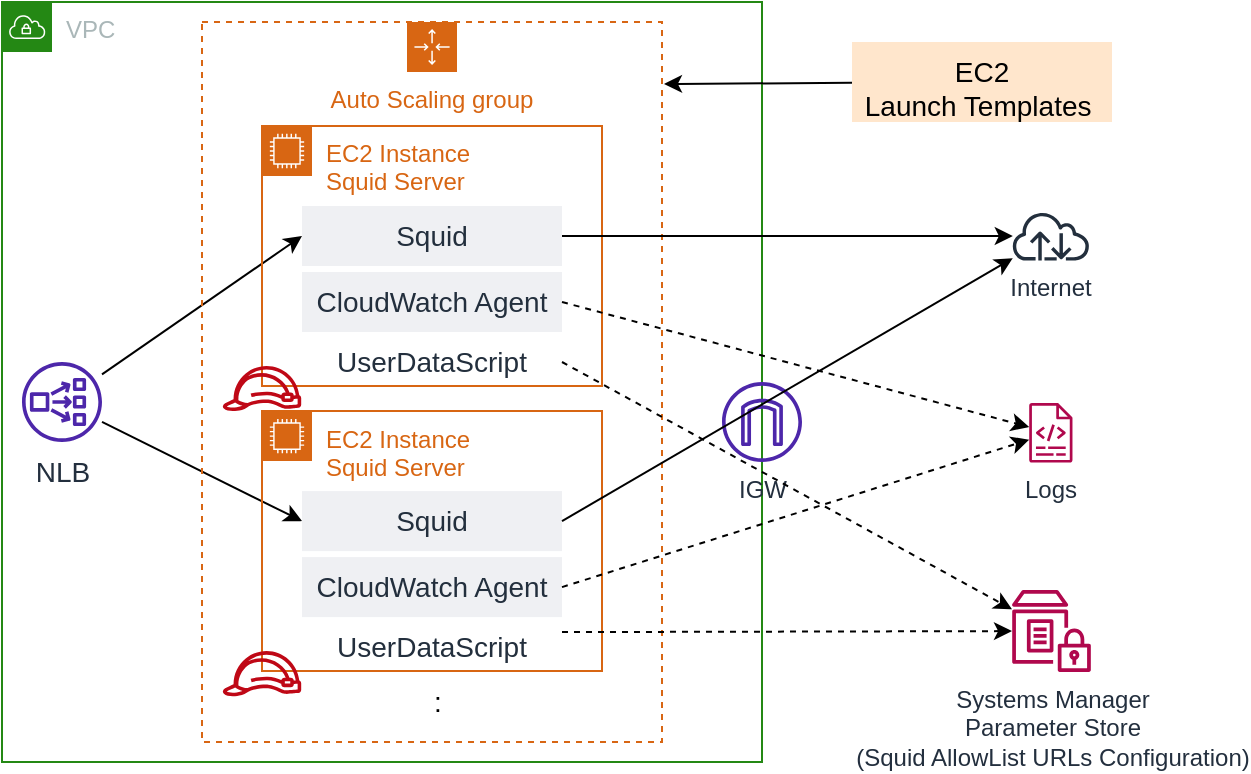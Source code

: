<mxfile version="16.5.1" type="device"><diagram id="MidJnTcosVVQllwFV5NE" name="ページ1"><mxGraphModel dx="652" dy="500" grid="1" gridSize="10" guides="1" tooltips="1" connect="1" arrows="1" fold="1" page="1" pageScale="1" pageWidth="827" pageHeight="1169" math="0" shadow="0"><root><mxCell id="0"/><mxCell id="1" parent="0"/><mxCell id="piwzZ5sQurk-ZIneA9sM-27" value="VPC" style="points=[[0,0],[0.25,0],[0.5,0],[0.75,0],[1,0],[1,0.25],[1,0.5],[1,0.75],[1,1],[0.75,1],[0.5,1],[0.25,1],[0,1],[0,0.75],[0,0.5],[0,0.25]];outlineConnect=0;gradientColor=none;html=1;whiteSpace=wrap;fontSize=12;fontStyle=0;container=1;pointerEvents=0;collapsible=0;recursiveResize=0;shape=mxgraph.aws4.group;grIcon=mxgraph.aws4.group_vpc;strokeColor=#248814;fillColor=none;verticalAlign=top;align=left;spacingLeft=30;fontColor=#AAB7B8;dashed=0;" vertex="1" parent="1"><mxGeometry x="170" y="50" width="380" height="380" as="geometry"/></mxCell><mxCell id="piwzZ5sQurk-ZIneA9sM-26" value="IGW&lt;br&gt;" style="sketch=0;outlineConnect=0;fontColor=#232F3E;gradientColor=none;fillColor=#4D27AA;strokeColor=none;dashed=0;verticalLabelPosition=bottom;verticalAlign=top;align=center;html=1;fontSize=12;fontStyle=0;aspect=fixed;pointerEvents=1;shape=mxgraph.aws4.internet_gateway;" vertex="1" parent="piwzZ5sQurk-ZIneA9sM-27"><mxGeometry x="360" y="190" width="40" height="40" as="geometry"/></mxCell><mxCell id="piwzZ5sQurk-ZIneA9sM-1" value="&lt;font style=&quot;font-size: 14px&quot;&gt;NLB&lt;/font&gt;" style="sketch=0;outlineConnect=0;fontColor=#232F3E;gradientColor=none;fillColor=#4D27AA;strokeColor=none;dashed=0;verticalLabelPosition=bottom;verticalAlign=top;align=center;html=1;fontSize=12;fontStyle=0;aspect=fixed;pointerEvents=1;shape=mxgraph.aws4.network_load_balancer;" vertex="1" parent="piwzZ5sQurk-ZIneA9sM-27"><mxGeometry x="10" y="180" width="40" height="40" as="geometry"/></mxCell><mxCell id="piwzZ5sQurk-ZIneA9sM-20" style="edgeStyle=none;rounded=0;orthogonalLoop=1;jettySize=auto;html=1;entryX=0;entryY=0.5;entryDx=0;entryDy=0;fontSize=14;" edge="1" parent="1" source="piwzZ5sQurk-ZIneA9sM-1" target="piwzZ5sQurk-ZIneA9sM-5"><mxGeometry relative="1" as="geometry"/></mxCell><mxCell id="piwzZ5sQurk-ZIneA9sM-21" style="edgeStyle=none;rounded=0;orthogonalLoop=1;jettySize=auto;html=1;entryX=0;entryY=0.5;entryDx=0;entryDy=0;fontSize=14;" edge="1" parent="1" source="piwzZ5sQurk-ZIneA9sM-1" target="piwzZ5sQurk-ZIneA9sM-43"><mxGeometry relative="1" as="geometry"><mxPoint x="320" y="280" as="targetPoint"/></mxGeometry></mxCell><mxCell id="piwzZ5sQurk-ZIneA9sM-4" value="EC2 Instance&lt;br&gt;Squid Server" style="points=[[0,0],[0.25,0],[0.5,0],[0.75,0],[1,0],[1,0.25],[1,0.5],[1,0.75],[1,1],[0.75,1],[0.5,1],[0.25,1],[0,1],[0,0.75],[0,0.5],[0,0.25]];outlineConnect=0;gradientColor=none;html=1;whiteSpace=wrap;fontSize=12;fontStyle=0;container=1;pointerEvents=0;collapsible=0;recursiveResize=0;shape=mxgraph.aws4.group;grIcon=mxgraph.aws4.group_ec2_instance_contents;strokeColor=#D86613;fillColor=none;verticalAlign=top;align=left;spacingLeft=30;fontColor=#D86613;dashed=0;" vertex="1" parent="1"><mxGeometry x="300" y="112" width="170" height="130" as="geometry"/></mxCell><mxCell id="piwzZ5sQurk-ZIneA9sM-10" value="Auto Scaling group" style="points=[[0,0],[0.25,0],[0.5,0],[0.75,0],[1,0],[1,0.25],[1,0.5],[1,0.75],[1,1],[0.75,1],[0.5,1],[0.25,1],[0,1],[0,0.75],[0,0.5],[0,0.25]];outlineConnect=0;gradientColor=none;html=1;whiteSpace=wrap;fontSize=12;fontStyle=0;container=1;pointerEvents=0;collapsible=0;recursiveResize=0;shape=mxgraph.aws4.groupCenter;grIcon=mxgraph.aws4.group_auto_scaling_group;grStroke=1;strokeColor=#D86613;fillColor=none;verticalAlign=top;align=center;fontColor=#D86613;dashed=1;spacingTop=25;" vertex="1" parent="1"><mxGeometry x="270" y="60" width="230" height="360" as="geometry"/></mxCell><mxCell id="piwzZ5sQurk-ZIneA9sM-5" value="Squid" style="fillColor=#EFF0F3;strokeColor=none;dashed=0;verticalAlign=top;fontStyle=0;fontColor=#232F3D;fontSize=14;" vertex="1" parent="piwzZ5sQurk-ZIneA9sM-10"><mxGeometry x="50" y="92" width="130" height="30" as="geometry"/></mxCell><mxCell id="piwzZ5sQurk-ZIneA9sM-40" value="CloudWatch Agent" style="fillColor=#EFF0F3;strokeColor=none;dashed=0;verticalAlign=top;fontStyle=0;fontColor=#232F3D;fontSize=14;" vertex="1" parent="piwzZ5sQurk-ZIneA9sM-10"><mxGeometry x="50" y="125" width="130" height="30" as="geometry"/></mxCell><mxCell id="piwzZ5sQurk-ZIneA9sM-32" value="" style="sketch=0;outlineConnect=0;fontColor=#232F3E;gradientColor=none;fillColor=#BF0816;strokeColor=none;dashed=0;verticalLabelPosition=bottom;verticalAlign=top;align=center;html=1;fontSize=12;fontStyle=0;aspect=fixed;pointerEvents=1;shape=mxgraph.aws4.role;" vertex="1" parent="piwzZ5sQurk-ZIneA9sM-10"><mxGeometry x="10" y="172" width="40" height="22.56" as="geometry"/></mxCell><mxCell id="piwzZ5sQurk-ZIneA9sM-41" value="UserDataScript" style="fillColor=none;strokeColor=none;dashed=0;verticalAlign=top;fontStyle=0;fontColor=#232F3D;fontSize=14;" vertex="1" parent="piwzZ5sQurk-ZIneA9sM-10"><mxGeometry x="50" y="155" width="130" height="30" as="geometry"/></mxCell><mxCell id="piwzZ5sQurk-ZIneA9sM-42" value="EC2 Instance&lt;br&gt;Squid Server" style="points=[[0,0],[0.25,0],[0.5,0],[0.75,0],[1,0],[1,0.25],[1,0.5],[1,0.75],[1,1],[0.75,1],[0.5,1],[0.25,1],[0,1],[0,0.75],[0,0.5],[0,0.25]];outlineConnect=0;gradientColor=none;html=1;whiteSpace=wrap;fontSize=12;fontStyle=0;container=1;pointerEvents=0;collapsible=0;recursiveResize=0;shape=mxgraph.aws4.group;grIcon=mxgraph.aws4.group_ec2_instance_contents;strokeColor=#D86613;fillColor=none;verticalAlign=top;align=left;spacingLeft=30;fontColor=#D86613;dashed=0;" vertex="1" parent="piwzZ5sQurk-ZIneA9sM-10"><mxGeometry x="30" y="194.56" width="170" height="130" as="geometry"/></mxCell><mxCell id="piwzZ5sQurk-ZIneA9sM-43" value="Squid" style="fillColor=#EFF0F3;strokeColor=none;dashed=0;verticalAlign=top;fontStyle=0;fontColor=#232F3D;fontSize=14;" vertex="1" parent="piwzZ5sQurk-ZIneA9sM-10"><mxGeometry x="50" y="234.56" width="130" height="30" as="geometry"/></mxCell><mxCell id="piwzZ5sQurk-ZIneA9sM-44" value="CloudWatch Agent" style="fillColor=#EFF0F3;strokeColor=none;dashed=0;verticalAlign=top;fontStyle=0;fontColor=#232F3D;fontSize=14;" vertex="1" parent="piwzZ5sQurk-ZIneA9sM-10"><mxGeometry x="50" y="267.56" width="130" height="30" as="geometry"/></mxCell><mxCell id="piwzZ5sQurk-ZIneA9sM-45" value="" style="sketch=0;outlineConnect=0;fontColor=#232F3E;gradientColor=none;fillColor=#BF0816;strokeColor=none;dashed=0;verticalLabelPosition=bottom;verticalAlign=top;align=center;html=1;fontSize=12;fontStyle=0;aspect=fixed;pointerEvents=1;shape=mxgraph.aws4.role;" vertex="1" parent="piwzZ5sQurk-ZIneA9sM-10"><mxGeometry x="10" y="314.56" width="40" height="22.56" as="geometry"/></mxCell><mxCell id="piwzZ5sQurk-ZIneA9sM-46" value="UserDataScript" style="fillColor=none;strokeColor=none;dashed=0;verticalAlign=top;fontStyle=0;fontColor=#232F3D;fontSize=14;" vertex="1" parent="piwzZ5sQurk-ZIneA9sM-10"><mxGeometry x="50" y="297.56" width="130" height="30" as="geometry"/></mxCell><mxCell id="piwzZ5sQurk-ZIneA9sM-19" value=":" style="rounded=0;whiteSpace=wrap;html=1;fontSize=14;fillColor=none;strokeColor=none;" vertex="1" parent="piwzZ5sQurk-ZIneA9sM-10"><mxGeometry x="93" y="324.56" width="50" height="30" as="geometry"/></mxCell><mxCell id="piwzZ5sQurk-ZIneA9sM-11" value="EC2&#10;Launch Templates " style="fillColor=#ffe6cc;strokeColor=none;dashed=0;verticalAlign=top;fontStyle=0;fontSize=14;" vertex="1" parent="1"><mxGeometry x="595" y="70" width="130" height="40" as="geometry"/></mxCell><mxCell id="piwzZ5sQurk-ZIneA9sM-15" style="rounded=0;orthogonalLoop=1;jettySize=auto;html=1;fontSize=14;" edge="1" parent="1" source="piwzZ5sQurk-ZIneA9sM-11"><mxGeometry relative="1" as="geometry"><mxPoint x="501" y="91" as="targetPoint"/></mxGeometry></mxCell><mxCell id="piwzZ5sQurk-ZIneA9sM-22" value="Systems Manager&lt;br&gt;Parameter Store&lt;br&gt;(Squid AllowList URLs Configuration)" style="sketch=0;outlineConnect=0;fontColor=#232F3E;gradientColor=none;fillColor=#B0084D;strokeColor=none;dashed=1;verticalLabelPosition=bottom;verticalAlign=top;align=center;html=1;fontSize=12;fontStyle=0;aspect=fixed;pointerEvents=1;shape=mxgraph.aws4.parameter_store;" vertex="1" parent="1"><mxGeometry x="675" y="344" width="39.42" height="41" as="geometry"/></mxCell><mxCell id="piwzZ5sQurk-ZIneA9sM-24" style="edgeStyle=none;rounded=0;orthogonalLoop=1;jettySize=auto;html=1;fontSize=14;dashed=1;exitX=1;exitY=0.25;exitDx=0;exitDy=0;" edge="1" parent="1" source="piwzZ5sQurk-ZIneA9sM-46" target="piwzZ5sQurk-ZIneA9sM-22"><mxGeometry relative="1" as="geometry"><mxPoint x="625" y="356" as="sourcePoint"/></mxGeometry></mxCell><mxCell id="piwzZ5sQurk-ZIneA9sM-25" style="edgeStyle=none;rounded=0;orthogonalLoop=1;jettySize=auto;html=1;fontSize=14;dashed=1;exitX=1;exitY=0.5;exitDx=0;exitDy=0;" edge="1" parent="1" source="piwzZ5sQurk-ZIneA9sM-41" target="piwzZ5sQurk-ZIneA9sM-22"><mxGeometry relative="1" as="geometry"><mxPoint x="450" y="282.5" as="sourcePoint"/><mxPoint x="615.29" y="337.319" as="targetPoint"/></mxGeometry></mxCell><mxCell id="piwzZ5sQurk-ZIneA9sM-28" value="Internet" style="sketch=0;outlineConnect=0;fontColor=#232F3E;gradientColor=none;fillColor=#232F3D;strokeColor=none;dashed=0;verticalLabelPosition=bottom;verticalAlign=top;align=center;html=1;fontSize=12;fontStyle=0;aspect=fixed;pointerEvents=1;shape=mxgraph.aws4.internet;" vertex="1" parent="1"><mxGeometry x="674.42" y="154.69" width="40" height="24.62" as="geometry"/></mxCell><mxCell id="piwzZ5sQurk-ZIneA9sM-29" style="edgeStyle=none;rounded=0;orthogonalLoop=1;jettySize=auto;html=1;fontSize=14;" edge="1" parent="1" source="piwzZ5sQurk-ZIneA9sM-5" target="piwzZ5sQurk-ZIneA9sM-28"><mxGeometry relative="1" as="geometry"><mxPoint x="610" y="200" as="targetPoint"/></mxGeometry></mxCell><mxCell id="piwzZ5sQurk-ZIneA9sM-30" style="edgeStyle=none;rounded=0;orthogonalLoop=1;jettySize=auto;html=1;fontSize=14;exitX=1;exitY=0.5;exitDx=0;exitDy=0;" edge="1" parent="1" source="piwzZ5sQurk-ZIneA9sM-43" target="piwzZ5sQurk-ZIneA9sM-28"><mxGeometry relative="1" as="geometry"><mxPoint x="610" y="210" as="targetPoint"/><mxPoint x="450" y="267.5" as="sourcePoint"/></mxGeometry></mxCell><mxCell id="piwzZ5sQurk-ZIneA9sM-34" value="Logs" style="sketch=0;outlineConnect=0;fontColor=#232F3E;gradientColor=none;fillColor=#B0084D;strokeColor=none;dashed=0;verticalLabelPosition=bottom;verticalAlign=top;align=center;html=1;fontSize=12;fontStyle=0;aspect=fixed;pointerEvents=1;shape=mxgraph.aws4.logs;" vertex="1" parent="1"><mxGeometry x="674.42" y="250.56" width="40" height="29.74" as="geometry"/></mxCell><mxCell id="piwzZ5sQurk-ZIneA9sM-35" style="edgeStyle=none;rounded=0;orthogonalLoop=1;jettySize=auto;html=1;fontSize=14;dashed=1;exitX=1;exitY=0.5;exitDx=0;exitDy=0;" edge="1" parent="1" source="piwzZ5sQurk-ZIneA9sM-40" target="piwzZ5sQurk-ZIneA9sM-34"><mxGeometry relative="1" as="geometry"><mxPoint x="427.834" y="200" as="sourcePoint"/><mxPoint x="650" y="301.496" as="targetPoint"/></mxGeometry></mxCell><mxCell id="piwzZ5sQurk-ZIneA9sM-36" style="edgeStyle=none;rounded=0;orthogonalLoop=1;jettySize=auto;html=1;fontSize=14;dashed=1;exitX=1;exitY=0.5;exitDx=0;exitDy=0;" edge="1" parent="1" source="piwzZ5sQurk-ZIneA9sM-44" target="piwzZ5sQurk-ZIneA9sM-34"><mxGeometry relative="1" as="geometry"><mxPoint x="450" y="282.5" as="sourcePoint"/><mxPoint x="649.42" y="240.187" as="targetPoint"/></mxGeometry></mxCell></root></mxGraphModel></diagram></mxfile>